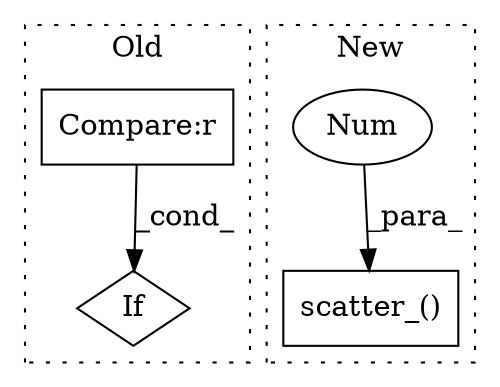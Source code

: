 digraph G {
subgraph cluster0 {
1 [label="If" a="96" s="594,620" l="3,14" shape="diamond"];
4 [label="Compare:r" a="40" s="597" l="23" shape="box"];
label = "Old";
style="dotted";
}
subgraph cluster1 {
2 [label="scatter_()" a="75" s="1627,1706" l="50,1" shape="box"];
3 [label="Num" a="76" s="1677" l="1" shape="ellipse"];
label = "New";
style="dotted";
}
3 -> 2 [label="_para_"];
4 -> 1 [label="_cond_"];
}